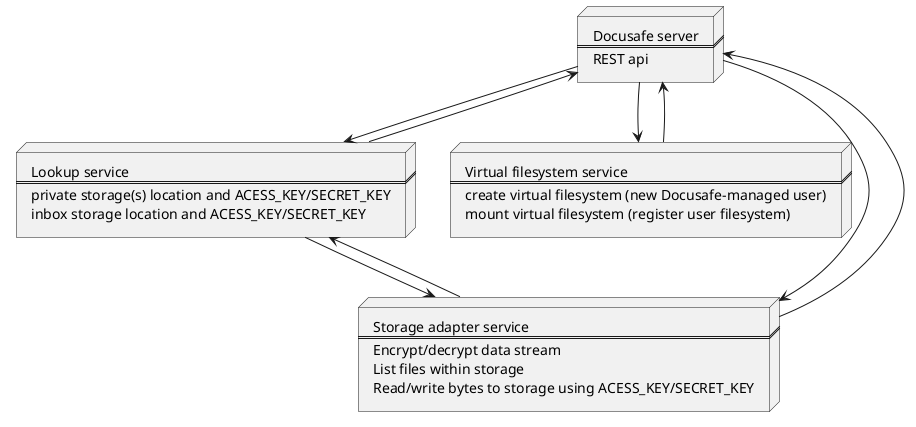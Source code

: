 @startuml

node ds [
  Docusafe server
  ===
  REST api
]
node ls [
  Lookup service
  ===
  private storage(s) location and ACESS_KEY/SECRET_KEY
  inbox storage location and ACESS_KEY/SECRET_KEY
]
node vfs [
  Virtual filesystem service
  ===
  create virtual filesystem (new Docusafe-managed user)
  mount virtual filesystem (register user filesystem)
]
node sas [
  Storage adapter service
  ===
  Encrypt/decrypt data stream
  List files within storage
  Read/write bytes to storage using ACESS_KEY/SECRET_KEY
]

ds -down-> ls
ls -down-> ds
ds -down-> vfs
vfs -down-> ds
ds -down-> sas
sas -down-> ds
ls -down-> sas
sas -down-> ls
@enduml